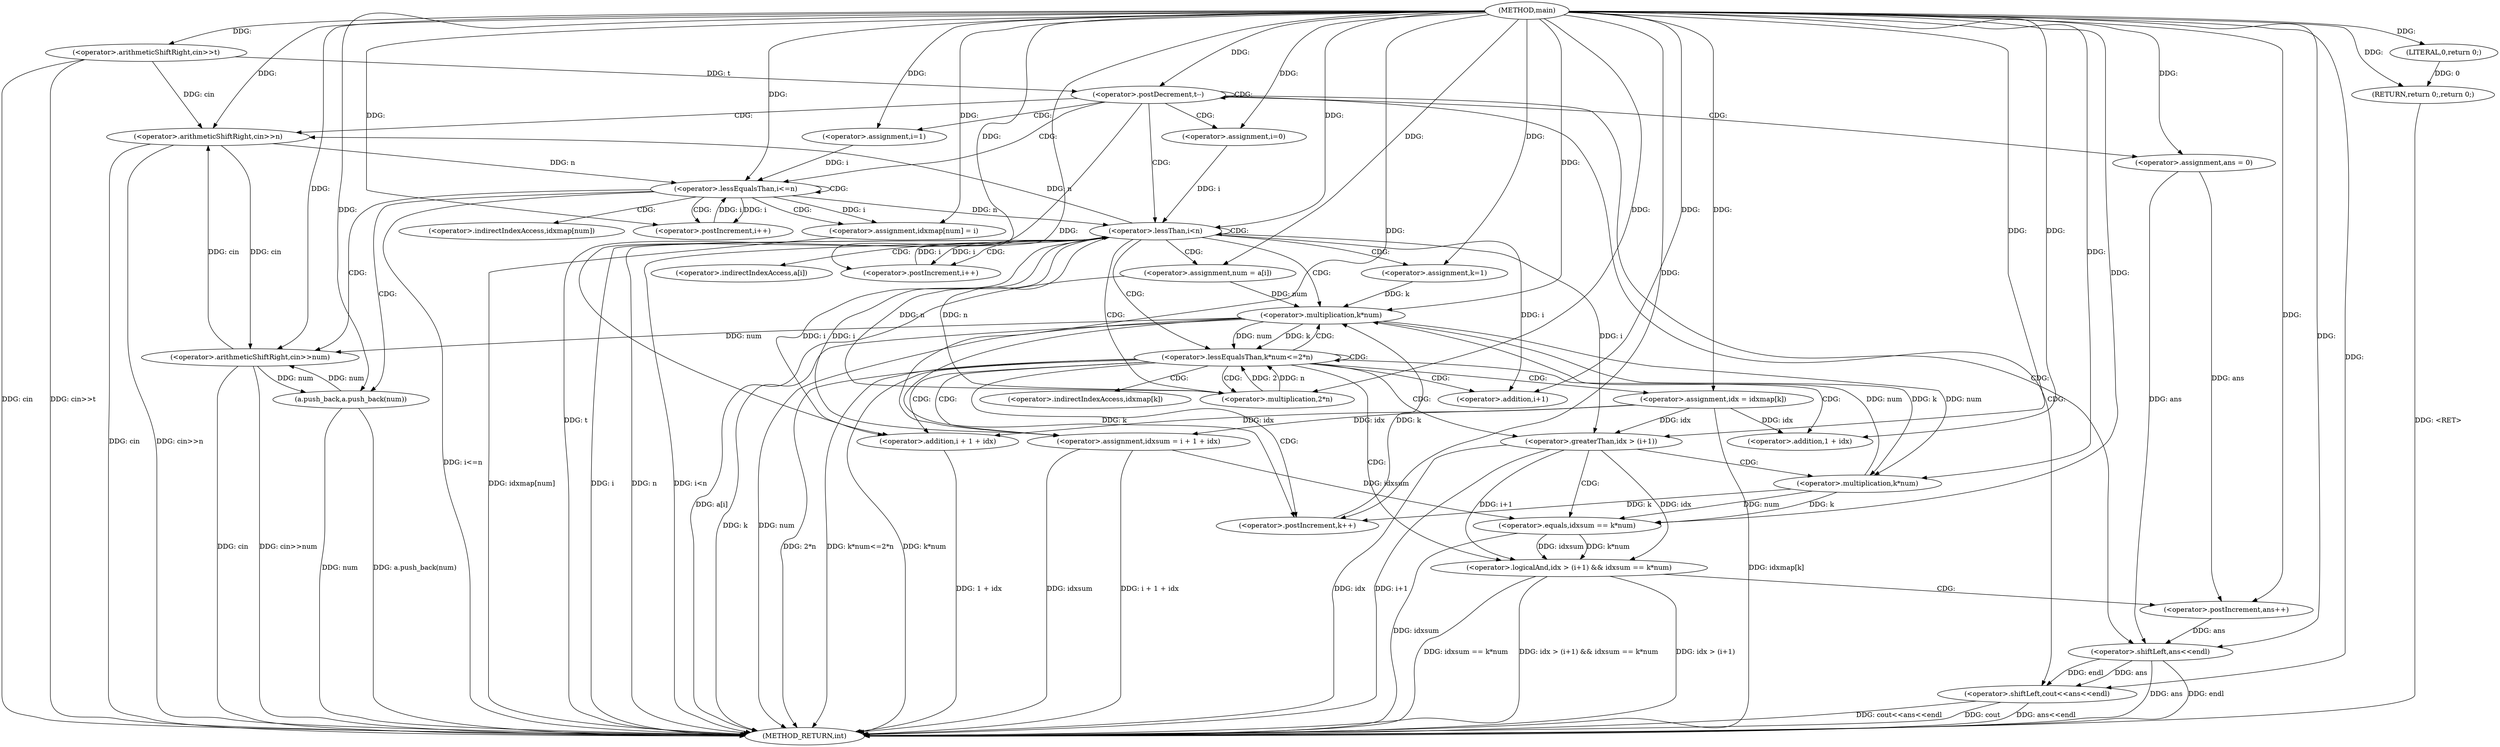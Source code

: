 digraph "main" {  
"1000101" [label = "(METHOD,main)" ]
"1000210" [label = "(METHOD_RETURN,int)" ]
"1000104" [label = "(<operator>.arithmeticShiftRight,cin>>t)" ]
"1000208" [label = "(RETURN,return 0;,return 0;)" ]
"1000108" [label = "(<operator>.postDecrement,t--)" ]
"1000209" [label = "(LITERAL,0,return 0;)" ]
"1000117" [label = "(<operator>.arithmeticShiftRight,cin>>n)" ]
"1000121" [label = "(<operator>.assignment,ans = 0)" ]
"1000203" [label = "(<operator>.shiftLeft,cout<<ans<<endl)" ]
"1000126" [label = "(<operator>.assignment,i=1)" ]
"1000129" [label = "(<operator>.lessEqualsThan,i<=n)" ]
"1000132" [label = "(<operator>.postIncrement,i++)" ]
"1000147" [label = "(<operator>.assignment,i=0)" ]
"1000150" [label = "(<operator>.lessThan,i<n)" ]
"1000153" [label = "(<operator>.postIncrement,i++)" ]
"1000135" [label = "(<operator>.arithmeticShiftRight,cin>>num)" ]
"1000138" [label = "(a.push_back,a.push_back(num))" ]
"1000140" [label = "(<operator>.assignment,idxmap[num] = i)" ]
"1000156" [label = "(<operator>.assignment,num = a[i])" ]
"1000205" [label = "(<operator>.shiftLeft,ans<<endl)" ]
"1000163" [label = "(<operator>.assignment,k=1)" ]
"1000166" [label = "(<operator>.lessEqualsThan,k*num<=2*n)" ]
"1000173" [label = "(<operator>.postIncrement,k++)" ]
"1000176" [label = "(<operator>.assignment,idx = idxmap[k])" ]
"1000181" [label = "(<operator>.assignment,idxsum = i + 1 + idx)" ]
"1000167" [label = "(<operator>.multiplication,k*num)" ]
"1000170" [label = "(<operator>.multiplication,2*n)" ]
"1000189" [label = "(<operator>.logicalAnd,idx > (i+1) && idxsum == k*num)" ]
"1000183" [label = "(<operator>.addition,i + 1 + idx)" ]
"1000201" [label = "(<operator>.postIncrement,ans++)" ]
"1000185" [label = "(<operator>.addition,1 + idx)" ]
"1000190" [label = "(<operator>.greaterThan,idx > (i+1))" ]
"1000195" [label = "(<operator>.equals,idxsum == k*num)" ]
"1000192" [label = "(<operator>.addition,i+1)" ]
"1000197" [label = "(<operator>.multiplication,k*num)" ]
"1000141" [label = "(<operator>.indirectIndexAccess,idxmap[num])" ]
"1000158" [label = "(<operator>.indirectIndexAccess,a[i])" ]
"1000178" [label = "(<operator>.indirectIndexAccess,idxmap[k])" ]
  "1000208" -> "1000210"  [ label = "DDG: <RET>"] 
  "1000104" -> "1000210"  [ label = "DDG: cin"] 
  "1000104" -> "1000210"  [ label = "DDG: cin>>t"] 
  "1000108" -> "1000210"  [ label = "DDG: t"] 
  "1000117" -> "1000210"  [ label = "DDG: cin"] 
  "1000117" -> "1000210"  [ label = "DDG: cin>>n"] 
  "1000129" -> "1000210"  [ label = "DDG: i<=n"] 
  "1000150" -> "1000210"  [ label = "DDG: i"] 
  "1000150" -> "1000210"  [ label = "DDG: n"] 
  "1000150" -> "1000210"  [ label = "DDG: i<n"] 
  "1000205" -> "1000210"  [ label = "DDG: ans"] 
  "1000203" -> "1000210"  [ label = "DDG: ans<<endl"] 
  "1000203" -> "1000210"  [ label = "DDG: cout<<ans<<endl"] 
  "1000156" -> "1000210"  [ label = "DDG: a[i]"] 
  "1000167" -> "1000210"  [ label = "DDG: k"] 
  "1000167" -> "1000210"  [ label = "DDG: num"] 
  "1000166" -> "1000210"  [ label = "DDG: k*num"] 
  "1000166" -> "1000210"  [ label = "DDG: 2*n"] 
  "1000166" -> "1000210"  [ label = "DDG: k*num<=2*n"] 
  "1000176" -> "1000210"  [ label = "DDG: idxmap[k]"] 
  "1000181" -> "1000210"  [ label = "DDG: idxsum"] 
  "1000183" -> "1000210"  [ label = "DDG: 1 + idx"] 
  "1000181" -> "1000210"  [ label = "DDG: i + 1 + idx"] 
  "1000190" -> "1000210"  [ label = "DDG: idx"] 
  "1000190" -> "1000210"  [ label = "DDG: i+1"] 
  "1000189" -> "1000210"  [ label = "DDG: idx > (i+1)"] 
  "1000195" -> "1000210"  [ label = "DDG: idxsum"] 
  "1000189" -> "1000210"  [ label = "DDG: idxsum == k*num"] 
  "1000189" -> "1000210"  [ label = "DDG: idx > (i+1) && idxsum == k*num"] 
  "1000135" -> "1000210"  [ label = "DDG: cin"] 
  "1000135" -> "1000210"  [ label = "DDG: cin>>num"] 
  "1000138" -> "1000210"  [ label = "DDG: num"] 
  "1000138" -> "1000210"  [ label = "DDG: a.push_back(num)"] 
  "1000140" -> "1000210"  [ label = "DDG: idxmap[num]"] 
  "1000205" -> "1000210"  [ label = "DDG: endl"] 
  "1000203" -> "1000210"  [ label = "DDG: cout"] 
  "1000209" -> "1000208"  [ label = "DDG: 0"] 
  "1000101" -> "1000208"  [ label = "DDG: "] 
  "1000101" -> "1000104"  [ label = "DDG: "] 
  "1000101" -> "1000209"  [ label = "DDG: "] 
  "1000104" -> "1000108"  [ label = "DDG: t"] 
  "1000101" -> "1000108"  [ label = "DDG: "] 
  "1000101" -> "1000121"  [ label = "DDG: "] 
  "1000104" -> "1000117"  [ label = "DDG: cin"] 
  "1000135" -> "1000117"  [ label = "DDG: cin"] 
  "1000101" -> "1000117"  [ label = "DDG: "] 
  "1000150" -> "1000117"  [ label = "DDG: n"] 
  "1000101" -> "1000126"  [ label = "DDG: "] 
  "1000101" -> "1000147"  [ label = "DDG: "] 
  "1000101" -> "1000203"  [ label = "DDG: "] 
  "1000205" -> "1000203"  [ label = "DDG: endl"] 
  "1000205" -> "1000203"  [ label = "DDG: ans"] 
  "1000126" -> "1000129"  [ label = "DDG: i"] 
  "1000132" -> "1000129"  [ label = "DDG: i"] 
  "1000101" -> "1000129"  [ label = "DDG: "] 
  "1000117" -> "1000129"  [ label = "DDG: n"] 
  "1000101" -> "1000132"  [ label = "DDG: "] 
  "1000129" -> "1000132"  [ label = "DDG: i"] 
  "1000129" -> "1000140"  [ label = "DDG: i"] 
  "1000101" -> "1000140"  [ label = "DDG: "] 
  "1000147" -> "1000150"  [ label = "DDG: i"] 
  "1000153" -> "1000150"  [ label = "DDG: i"] 
  "1000101" -> "1000150"  [ label = "DDG: "] 
  "1000129" -> "1000150"  [ label = "DDG: n"] 
  "1000170" -> "1000150"  [ label = "DDG: n"] 
  "1000150" -> "1000153"  [ label = "DDG: i"] 
  "1000101" -> "1000153"  [ label = "DDG: "] 
  "1000121" -> "1000205"  [ label = "DDG: ans"] 
  "1000201" -> "1000205"  [ label = "DDG: ans"] 
  "1000101" -> "1000205"  [ label = "DDG: "] 
  "1000117" -> "1000135"  [ label = "DDG: cin"] 
  "1000101" -> "1000135"  [ label = "DDG: "] 
  "1000167" -> "1000135"  [ label = "DDG: num"] 
  "1000138" -> "1000135"  [ label = "DDG: num"] 
  "1000135" -> "1000138"  [ label = "DDG: num"] 
  "1000101" -> "1000138"  [ label = "DDG: "] 
  "1000101" -> "1000156"  [ label = "DDG: "] 
  "1000101" -> "1000163"  [ label = "DDG: "] 
  "1000167" -> "1000166"  [ label = "DDG: k"] 
  "1000167" -> "1000166"  [ label = "DDG: num"] 
  "1000170" -> "1000166"  [ label = "DDG: 2"] 
  "1000170" -> "1000166"  [ label = "DDG: n"] 
  "1000167" -> "1000173"  [ label = "DDG: k"] 
  "1000197" -> "1000173"  [ label = "DDG: k"] 
  "1000101" -> "1000173"  [ label = "DDG: "] 
  "1000150" -> "1000181"  [ label = "DDG: i"] 
  "1000101" -> "1000181"  [ label = "DDG: "] 
  "1000176" -> "1000181"  [ label = "DDG: idx"] 
  "1000163" -> "1000167"  [ label = "DDG: k"] 
  "1000173" -> "1000167"  [ label = "DDG: k"] 
  "1000101" -> "1000167"  [ label = "DDG: "] 
  "1000156" -> "1000167"  [ label = "DDG: num"] 
  "1000197" -> "1000167"  [ label = "DDG: num"] 
  "1000101" -> "1000170"  [ label = "DDG: "] 
  "1000150" -> "1000170"  [ label = "DDG: n"] 
  "1000101" -> "1000176"  [ label = "DDG: "] 
  "1000150" -> "1000183"  [ label = "DDG: i"] 
  "1000101" -> "1000183"  [ label = "DDG: "] 
  "1000176" -> "1000183"  [ label = "DDG: idx"] 
  "1000190" -> "1000189"  [ label = "DDG: idx"] 
  "1000190" -> "1000189"  [ label = "DDG: i+1"] 
  "1000195" -> "1000189"  [ label = "DDG: k*num"] 
  "1000195" -> "1000189"  [ label = "DDG: idxsum"] 
  "1000101" -> "1000185"  [ label = "DDG: "] 
  "1000176" -> "1000185"  [ label = "DDG: idx"] 
  "1000101" -> "1000190"  [ label = "DDG: "] 
  "1000176" -> "1000190"  [ label = "DDG: idx"] 
  "1000150" -> "1000190"  [ label = "DDG: i"] 
  "1000181" -> "1000195"  [ label = "DDG: idxsum"] 
  "1000101" -> "1000195"  [ label = "DDG: "] 
  "1000197" -> "1000195"  [ label = "DDG: num"] 
  "1000197" -> "1000195"  [ label = "DDG: k"] 
  "1000121" -> "1000201"  [ label = "DDG: ans"] 
  "1000101" -> "1000201"  [ label = "DDG: "] 
  "1000101" -> "1000192"  [ label = "DDG: "] 
  "1000150" -> "1000192"  [ label = "DDG: i"] 
  "1000167" -> "1000197"  [ label = "DDG: k"] 
  "1000101" -> "1000197"  [ label = "DDG: "] 
  "1000167" -> "1000197"  [ label = "DDG: num"] 
  "1000108" -> "1000117"  [ label = "CDG: "] 
  "1000108" -> "1000150"  [ label = "CDG: "] 
  "1000108" -> "1000121"  [ label = "CDG: "] 
  "1000108" -> "1000203"  [ label = "CDG: "] 
  "1000108" -> "1000205"  [ label = "CDG: "] 
  "1000108" -> "1000126"  [ label = "CDG: "] 
  "1000108" -> "1000129"  [ label = "CDG: "] 
  "1000108" -> "1000147"  [ label = "CDG: "] 
  "1000108" -> "1000108"  [ label = "CDG: "] 
  "1000129" -> "1000141"  [ label = "CDG: "] 
  "1000129" -> "1000135"  [ label = "CDG: "] 
  "1000129" -> "1000132"  [ label = "CDG: "] 
  "1000129" -> "1000129"  [ label = "CDG: "] 
  "1000129" -> "1000140"  [ label = "CDG: "] 
  "1000129" -> "1000138"  [ label = "CDG: "] 
  "1000150" -> "1000153"  [ label = "CDG: "] 
  "1000150" -> "1000156"  [ label = "CDG: "] 
  "1000150" -> "1000150"  [ label = "CDG: "] 
  "1000150" -> "1000166"  [ label = "CDG: "] 
  "1000150" -> "1000163"  [ label = "CDG: "] 
  "1000150" -> "1000167"  [ label = "CDG: "] 
  "1000150" -> "1000158"  [ label = "CDG: "] 
  "1000150" -> "1000170"  [ label = "CDG: "] 
  "1000166" -> "1000166"  [ label = "CDG: "] 
  "1000166" -> "1000183"  [ label = "CDG: "] 
  "1000166" -> "1000189"  [ label = "CDG: "] 
  "1000166" -> "1000178"  [ label = "CDG: "] 
  "1000166" -> "1000190"  [ label = "CDG: "] 
  "1000166" -> "1000167"  [ label = "CDG: "] 
  "1000166" -> "1000173"  [ label = "CDG: "] 
  "1000166" -> "1000170"  [ label = "CDG: "] 
  "1000166" -> "1000192"  [ label = "CDG: "] 
  "1000166" -> "1000176"  [ label = "CDG: "] 
  "1000166" -> "1000181"  [ label = "CDG: "] 
  "1000166" -> "1000185"  [ label = "CDG: "] 
  "1000189" -> "1000201"  [ label = "CDG: "] 
  "1000190" -> "1000195"  [ label = "CDG: "] 
  "1000190" -> "1000197"  [ label = "CDG: "] 
}

